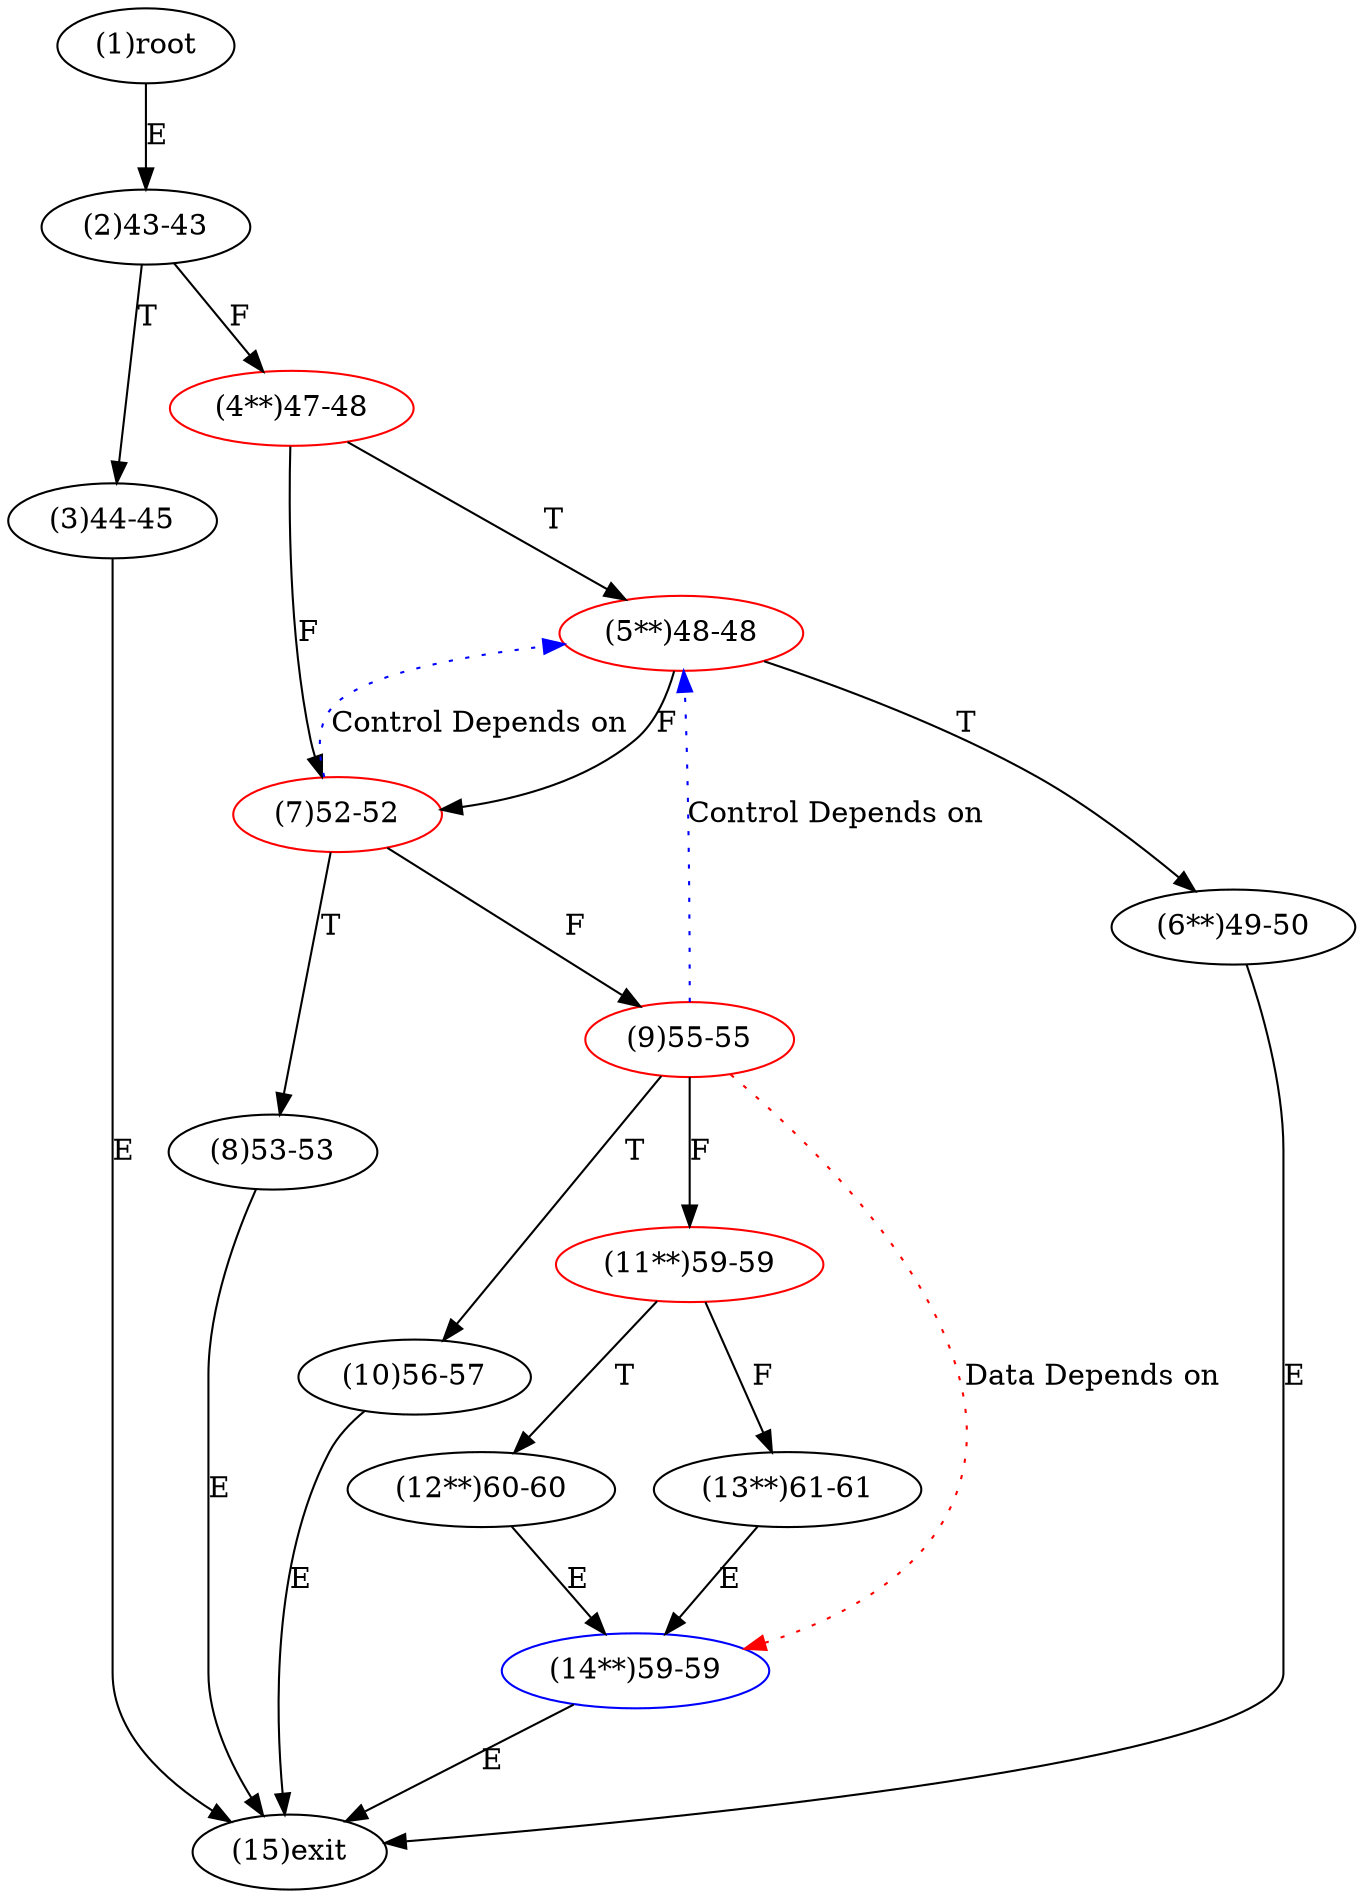 digraph "" { 
1[ label="(1)root"];
2[ label="(2)43-43"];
3[ label="(3)44-45"];
4[ label="(4**)47-48",color=red];
5[ label="(5**)48-48",color=red];
6[ label="(6**)49-50"];
7[ label="(7)52-52",color=red];
8[ label="(8)53-53"];
9[ label="(9)55-55",color=red];
10[ label="(10)56-57"];
11[ label="(11**)59-59",color=red];
12[ label="(12**)60-60"];
13[ label="(13**)61-61"];
14[ label="(14**)59-59",color=blue];
15[ label="(15)exit"];
1->2[ label="E"];
2->4[ label="F"];
2->3[ label="T"];
3->15[ label="E"];
4->7[ label="F"];
4->5[ label="T"];
5->7[ label="F"];
5->6[ label="T"];
6->15[ label="E"];
7->9[ label="F"];
7->8[ label="T"];
8->15[ label="E"];
9->11[ label="F"];
9->10[ label="T"];
10->15[ label="E"];
11->13[ label="F"];
11->12[ label="T"];
12->14[ label="E"];
13->14[ label="E"];
14->15[ label="E"];
7->5[ color="blue" label="Control Depends on" style = dotted ];
9->14[ color="red" label="Data Depends on" style = dotted ];
9->5[ color="blue" label="Control Depends on" style = dotted ];
}